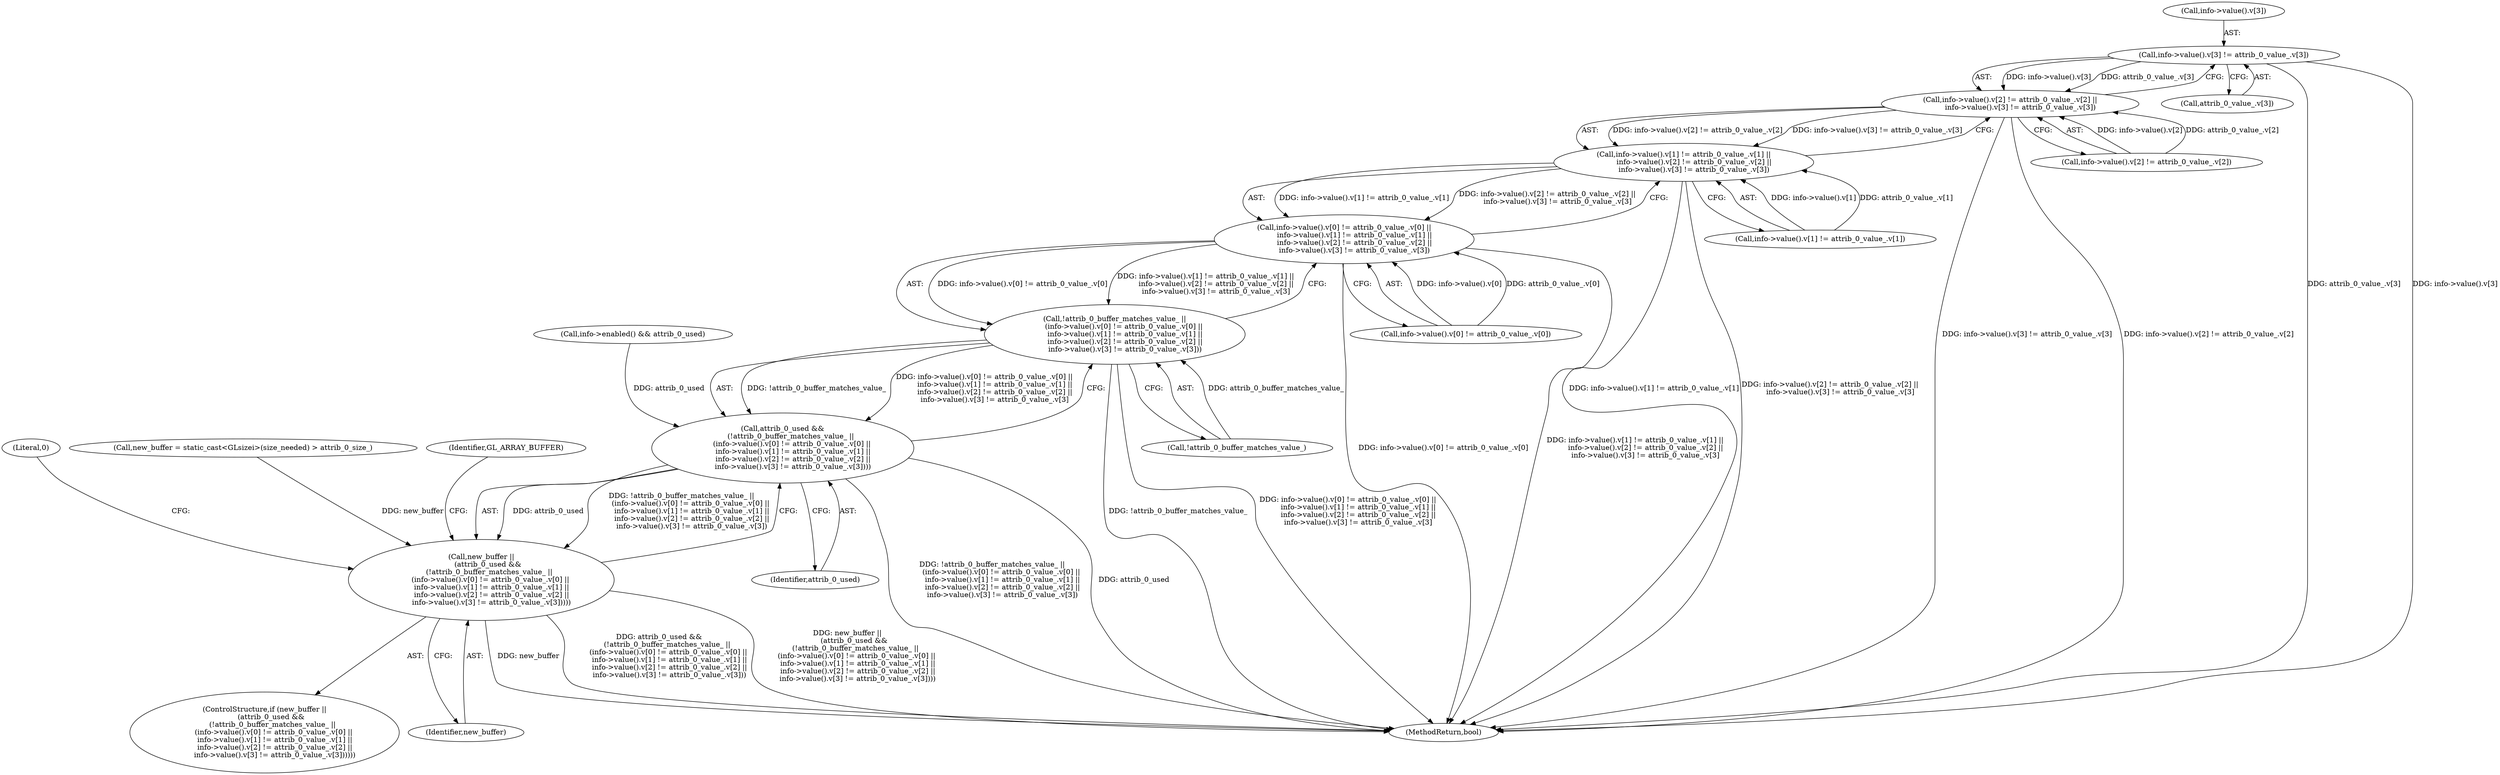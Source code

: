 digraph "0_Chrome_8f0b86c2fc77fca1508d81314f864011abe25f04@array" {
"1000248" [label="(Call,info->value().v[3] != attrib_0_value_.v[3])"];
"1000236" [label="(Call,info->value().v[2] != attrib_0_value_.v[2] ||\n         info->value().v[3] != attrib_0_value_.v[3])"];
"1000224" [label="(Call,info->value().v[1] != attrib_0_value_.v[1] ||\n         info->value().v[2] != attrib_0_value_.v[2] ||\n         info->value().v[3] != attrib_0_value_.v[3])"];
"1000212" [label="(Call,info->value().v[0] != attrib_0_value_.v[0] ||\n         info->value().v[1] != attrib_0_value_.v[1] ||\n         info->value().v[2] != attrib_0_value_.v[2] ||\n         info->value().v[3] != attrib_0_value_.v[3])"];
"1000209" [label="(Call,!attrib_0_buffer_matches_value_ ||\n        (info->value().v[0] != attrib_0_value_.v[0] ||\n         info->value().v[1] != attrib_0_value_.v[1] ||\n         info->value().v[2] != attrib_0_value_.v[2] ||\n         info->value().v[3] != attrib_0_value_.v[3]))"];
"1000207" [label="(Call,attrib_0_used &&\n       (!attrib_0_buffer_matches_value_ ||\n        (info->value().v[0] != attrib_0_value_.v[0] ||\n         info->value().v[1] != attrib_0_value_.v[1] ||\n         info->value().v[2] != attrib_0_value_.v[2] ||\n         info->value().v[3] != attrib_0_value_.v[3])))"];
"1000205" [label="(Call,new_buffer ||\n      (attrib_0_used &&\n       (!attrib_0_buffer_matches_value_ ||\n        (info->value().v[0] != attrib_0_value_.v[0] ||\n         info->value().v[1] != attrib_0_value_.v[1] ||\n         info->value().v[2] != attrib_0_value_.v[2] ||\n         info->value().v[3] != attrib_0_value_.v[3]))))"];
"1000204" [label="(ControlStructure,if (new_buffer ||\n      (attrib_0_used &&\n       (!attrib_0_buffer_matches_value_ ||\n        (info->value().v[0] != attrib_0_value_.v[0] ||\n         info->value().v[1] != attrib_0_value_.v[1] ||\n         info->value().v[2] != attrib_0_value_.v[2] ||\n         info->value().v[3] != attrib_0_value_.v[3])))))"];
"1000283" [label="(Literal,0)"];
"1000129" [label="(Call,info->enabled() && attrib_0_used)"];
"1000213" [label="(Call,info->value().v[0] != attrib_0_value_.v[0])"];
"1000208" [label="(Identifier,attrib_0_used)"];
"1000224" [label="(Call,info->value().v[1] != attrib_0_value_.v[1] ||\n         info->value().v[2] != attrib_0_value_.v[2] ||\n         info->value().v[3] != attrib_0_value_.v[3])"];
"1000254" [label="(Call,attrib_0_value_.v[3])"];
"1000175" [label="(Call,new_buffer = static_cast<GLsizei>(size_needed) > attrib_0_size_)"];
"1000300" [label="(MethodReturn,bool)"];
"1000212" [label="(Call,info->value().v[0] != attrib_0_value_.v[0] ||\n         info->value().v[1] != attrib_0_value_.v[1] ||\n         info->value().v[2] != attrib_0_value_.v[2] ||\n         info->value().v[3] != attrib_0_value_.v[3])"];
"1000210" [label="(Call,!attrib_0_buffer_matches_value_)"];
"1000262" [label="(Identifier,GL_ARRAY_BUFFER)"];
"1000249" [label="(Call,info->value().v[3])"];
"1000237" [label="(Call,info->value().v[2] != attrib_0_value_.v[2])"];
"1000209" [label="(Call,!attrib_0_buffer_matches_value_ ||\n        (info->value().v[0] != attrib_0_value_.v[0] ||\n         info->value().v[1] != attrib_0_value_.v[1] ||\n         info->value().v[2] != attrib_0_value_.v[2] ||\n         info->value().v[3] != attrib_0_value_.v[3]))"];
"1000225" [label="(Call,info->value().v[1] != attrib_0_value_.v[1])"];
"1000206" [label="(Identifier,new_buffer)"];
"1000236" [label="(Call,info->value().v[2] != attrib_0_value_.v[2] ||\n         info->value().v[3] != attrib_0_value_.v[3])"];
"1000205" [label="(Call,new_buffer ||\n      (attrib_0_used &&\n       (!attrib_0_buffer_matches_value_ ||\n        (info->value().v[0] != attrib_0_value_.v[0] ||\n         info->value().v[1] != attrib_0_value_.v[1] ||\n         info->value().v[2] != attrib_0_value_.v[2] ||\n         info->value().v[3] != attrib_0_value_.v[3]))))"];
"1000207" [label="(Call,attrib_0_used &&\n       (!attrib_0_buffer_matches_value_ ||\n        (info->value().v[0] != attrib_0_value_.v[0] ||\n         info->value().v[1] != attrib_0_value_.v[1] ||\n         info->value().v[2] != attrib_0_value_.v[2] ||\n         info->value().v[3] != attrib_0_value_.v[3])))"];
"1000248" [label="(Call,info->value().v[3] != attrib_0_value_.v[3])"];
"1000248" -> "1000236"  [label="AST: "];
"1000248" -> "1000254"  [label="CFG: "];
"1000249" -> "1000248"  [label="AST: "];
"1000254" -> "1000248"  [label="AST: "];
"1000236" -> "1000248"  [label="CFG: "];
"1000248" -> "1000300"  [label="DDG: attrib_0_value_.v[3]"];
"1000248" -> "1000300"  [label="DDG: info->value().v[3]"];
"1000248" -> "1000236"  [label="DDG: info->value().v[3]"];
"1000248" -> "1000236"  [label="DDG: attrib_0_value_.v[3]"];
"1000236" -> "1000224"  [label="AST: "];
"1000236" -> "1000237"  [label="CFG: "];
"1000237" -> "1000236"  [label="AST: "];
"1000224" -> "1000236"  [label="CFG: "];
"1000236" -> "1000300"  [label="DDG: info->value().v[3] != attrib_0_value_.v[3]"];
"1000236" -> "1000300"  [label="DDG: info->value().v[2] != attrib_0_value_.v[2]"];
"1000236" -> "1000224"  [label="DDG: info->value().v[2] != attrib_0_value_.v[2]"];
"1000236" -> "1000224"  [label="DDG: info->value().v[3] != attrib_0_value_.v[3]"];
"1000237" -> "1000236"  [label="DDG: info->value().v[2]"];
"1000237" -> "1000236"  [label="DDG: attrib_0_value_.v[2]"];
"1000224" -> "1000212"  [label="AST: "];
"1000224" -> "1000225"  [label="CFG: "];
"1000225" -> "1000224"  [label="AST: "];
"1000212" -> "1000224"  [label="CFG: "];
"1000224" -> "1000300"  [label="DDG: info->value().v[1] != attrib_0_value_.v[1]"];
"1000224" -> "1000300"  [label="DDG: info->value().v[2] != attrib_0_value_.v[2] ||\n         info->value().v[3] != attrib_0_value_.v[3]"];
"1000224" -> "1000212"  [label="DDG: info->value().v[1] != attrib_0_value_.v[1]"];
"1000224" -> "1000212"  [label="DDG: info->value().v[2] != attrib_0_value_.v[2] ||\n         info->value().v[3] != attrib_0_value_.v[3]"];
"1000225" -> "1000224"  [label="DDG: info->value().v[1]"];
"1000225" -> "1000224"  [label="DDG: attrib_0_value_.v[1]"];
"1000212" -> "1000209"  [label="AST: "];
"1000212" -> "1000213"  [label="CFG: "];
"1000213" -> "1000212"  [label="AST: "];
"1000209" -> "1000212"  [label="CFG: "];
"1000212" -> "1000300"  [label="DDG: info->value().v[0] != attrib_0_value_.v[0]"];
"1000212" -> "1000300"  [label="DDG: info->value().v[1] != attrib_0_value_.v[1] ||\n         info->value().v[2] != attrib_0_value_.v[2] ||\n         info->value().v[3] != attrib_0_value_.v[3]"];
"1000212" -> "1000209"  [label="DDG: info->value().v[0] != attrib_0_value_.v[0]"];
"1000212" -> "1000209"  [label="DDG: info->value().v[1] != attrib_0_value_.v[1] ||\n         info->value().v[2] != attrib_0_value_.v[2] ||\n         info->value().v[3] != attrib_0_value_.v[3]"];
"1000213" -> "1000212"  [label="DDG: info->value().v[0]"];
"1000213" -> "1000212"  [label="DDG: attrib_0_value_.v[0]"];
"1000209" -> "1000207"  [label="AST: "];
"1000209" -> "1000210"  [label="CFG: "];
"1000210" -> "1000209"  [label="AST: "];
"1000207" -> "1000209"  [label="CFG: "];
"1000209" -> "1000300"  [label="DDG: !attrib_0_buffer_matches_value_"];
"1000209" -> "1000300"  [label="DDG: info->value().v[0] != attrib_0_value_.v[0] ||\n         info->value().v[1] != attrib_0_value_.v[1] ||\n         info->value().v[2] != attrib_0_value_.v[2] ||\n         info->value().v[3] != attrib_0_value_.v[3]"];
"1000209" -> "1000207"  [label="DDG: !attrib_0_buffer_matches_value_"];
"1000209" -> "1000207"  [label="DDG: info->value().v[0] != attrib_0_value_.v[0] ||\n         info->value().v[1] != attrib_0_value_.v[1] ||\n         info->value().v[2] != attrib_0_value_.v[2] ||\n         info->value().v[3] != attrib_0_value_.v[3]"];
"1000210" -> "1000209"  [label="DDG: attrib_0_buffer_matches_value_"];
"1000207" -> "1000205"  [label="AST: "];
"1000207" -> "1000208"  [label="CFG: "];
"1000208" -> "1000207"  [label="AST: "];
"1000205" -> "1000207"  [label="CFG: "];
"1000207" -> "1000300"  [label="DDG: !attrib_0_buffer_matches_value_ ||\n        (info->value().v[0] != attrib_0_value_.v[0] ||\n         info->value().v[1] != attrib_0_value_.v[1] ||\n         info->value().v[2] != attrib_0_value_.v[2] ||\n         info->value().v[3] != attrib_0_value_.v[3])"];
"1000207" -> "1000300"  [label="DDG: attrib_0_used"];
"1000207" -> "1000205"  [label="DDG: attrib_0_used"];
"1000207" -> "1000205"  [label="DDG: !attrib_0_buffer_matches_value_ ||\n        (info->value().v[0] != attrib_0_value_.v[0] ||\n         info->value().v[1] != attrib_0_value_.v[1] ||\n         info->value().v[2] != attrib_0_value_.v[2] ||\n         info->value().v[3] != attrib_0_value_.v[3])"];
"1000129" -> "1000207"  [label="DDG: attrib_0_used"];
"1000205" -> "1000204"  [label="AST: "];
"1000205" -> "1000206"  [label="CFG: "];
"1000206" -> "1000205"  [label="AST: "];
"1000262" -> "1000205"  [label="CFG: "];
"1000283" -> "1000205"  [label="CFG: "];
"1000205" -> "1000300"  [label="DDG: new_buffer"];
"1000205" -> "1000300"  [label="DDG: attrib_0_used &&\n       (!attrib_0_buffer_matches_value_ ||\n        (info->value().v[0] != attrib_0_value_.v[0] ||\n         info->value().v[1] != attrib_0_value_.v[1] ||\n         info->value().v[2] != attrib_0_value_.v[2] ||\n         info->value().v[3] != attrib_0_value_.v[3]))"];
"1000205" -> "1000300"  [label="DDG: new_buffer ||\n      (attrib_0_used &&\n       (!attrib_0_buffer_matches_value_ ||\n        (info->value().v[0] != attrib_0_value_.v[0] ||\n         info->value().v[1] != attrib_0_value_.v[1] ||\n         info->value().v[2] != attrib_0_value_.v[2] ||\n         info->value().v[3] != attrib_0_value_.v[3])))"];
"1000175" -> "1000205"  [label="DDG: new_buffer"];
}
